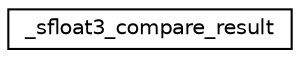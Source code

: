 digraph "Graphical Class Hierarchy"
{
  edge [fontname="Helvetica",fontsize="10",labelfontname="Helvetica",labelfontsize="10"];
  node [fontname="Helvetica",fontsize="10",shape=record];
  rankdir="LR";
  Node1 [label="_sfloat3_compare_result",height=0.2,width=0.4,color="black", fillcolor="white", style="filled",URL="$struct__sfloat3__compare__result.html"];
}
